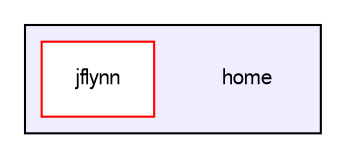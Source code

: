 digraph "home" {
  compound=true
  node [ fontsize="10", fontname="FreeSans"];
  edge [ labelfontsize="10", labelfontname="FreeSans"];
  subgraph clusterdir_75b82e7e4a5feb05200b9ad7adf06257 {
    graph [ bgcolor="#eeeeff", pencolor="black", label="" URL="dir_75b82e7e4a5feb05200b9ad7adf06257.html"];
    dir_75b82e7e4a5feb05200b9ad7adf06257 [shape=plaintext label="home"];
    dir_bdc778f2532979b14047db746cff355e [shape=box label="jflynn" color="red" fillcolor="white" style="filled" URL="dir_bdc778f2532979b14047db746cff355e.html"];
  }
}
